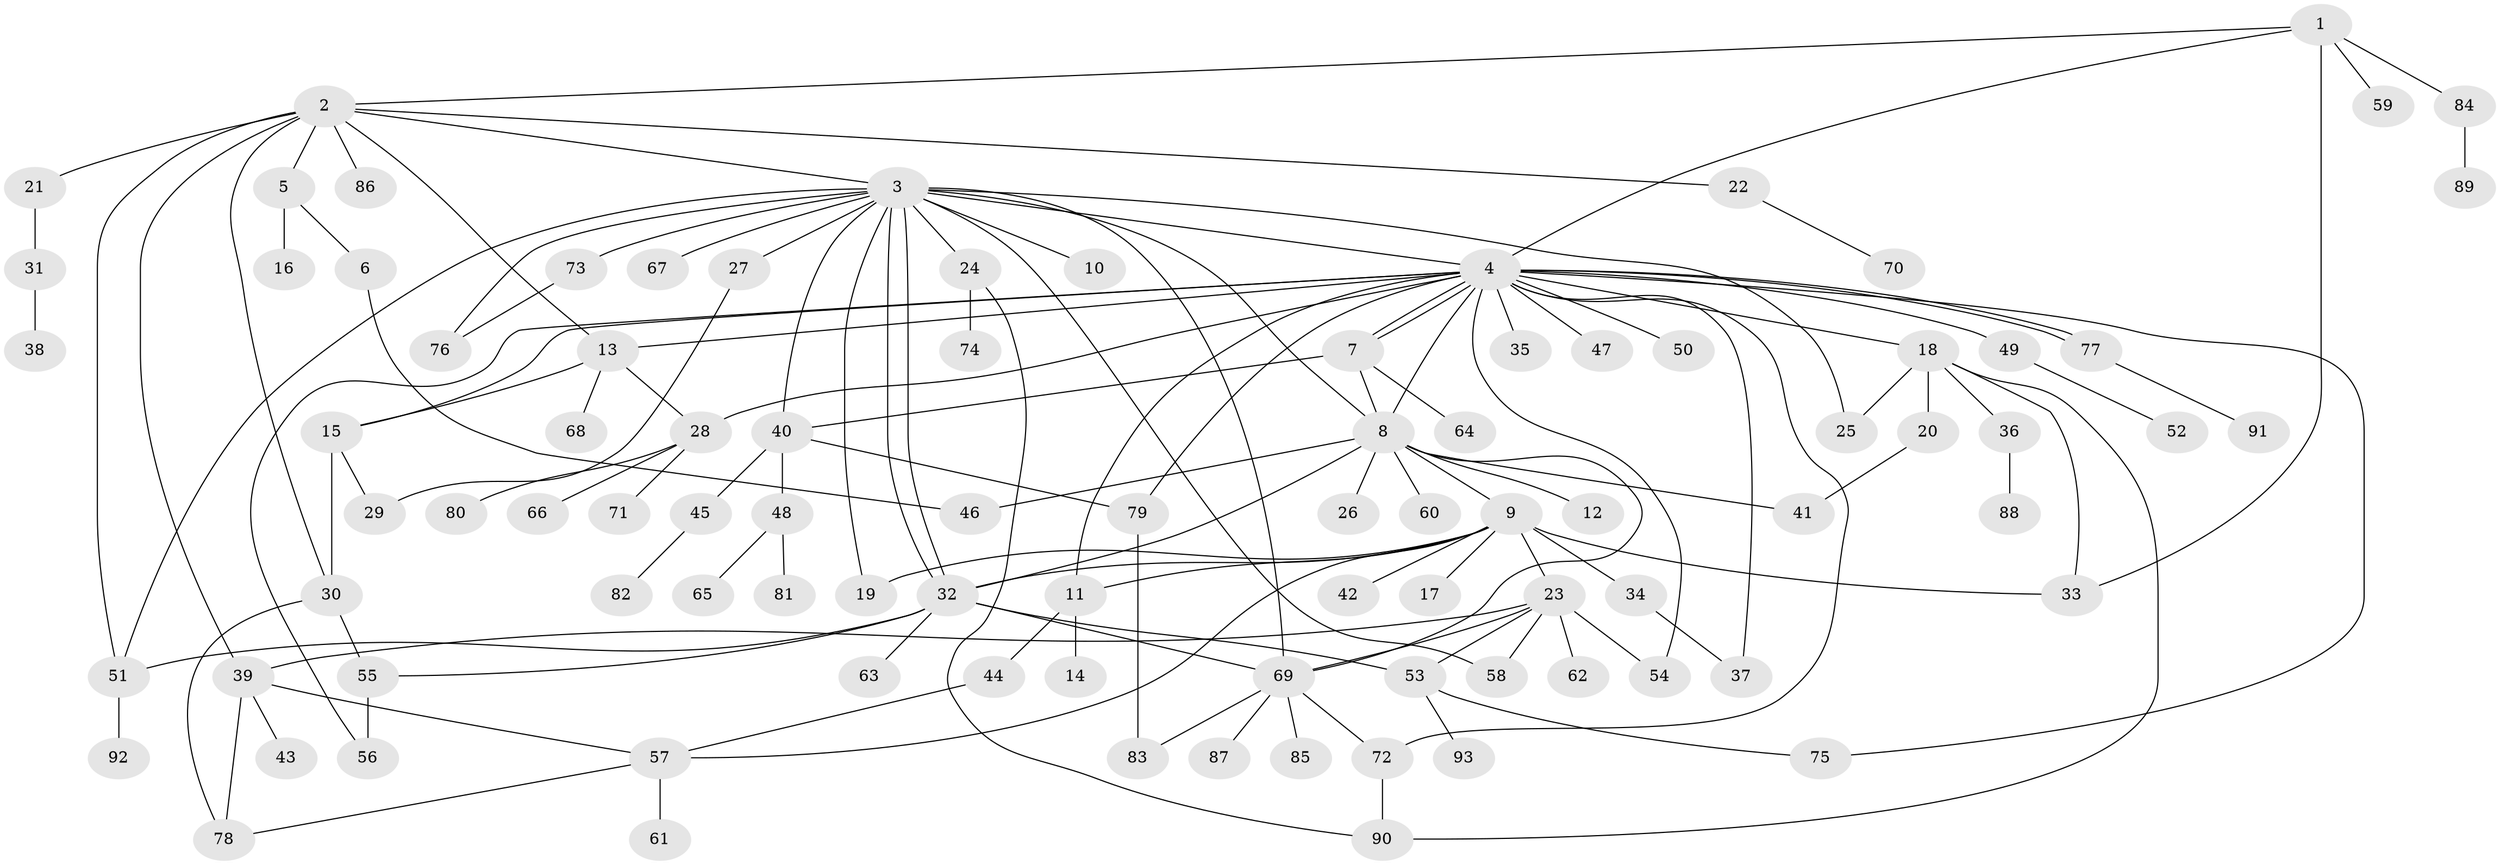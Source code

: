 // Generated by graph-tools (version 1.1) at 2025/47/03/09/25 04:47:48]
// undirected, 93 vertices, 136 edges
graph export_dot {
graph [start="1"]
  node [color=gray90,style=filled];
  1;
  2;
  3;
  4;
  5;
  6;
  7;
  8;
  9;
  10;
  11;
  12;
  13;
  14;
  15;
  16;
  17;
  18;
  19;
  20;
  21;
  22;
  23;
  24;
  25;
  26;
  27;
  28;
  29;
  30;
  31;
  32;
  33;
  34;
  35;
  36;
  37;
  38;
  39;
  40;
  41;
  42;
  43;
  44;
  45;
  46;
  47;
  48;
  49;
  50;
  51;
  52;
  53;
  54;
  55;
  56;
  57;
  58;
  59;
  60;
  61;
  62;
  63;
  64;
  65;
  66;
  67;
  68;
  69;
  70;
  71;
  72;
  73;
  74;
  75;
  76;
  77;
  78;
  79;
  80;
  81;
  82;
  83;
  84;
  85;
  86;
  87;
  88;
  89;
  90;
  91;
  92;
  93;
  1 -- 2;
  1 -- 4;
  1 -- 33;
  1 -- 59;
  1 -- 84;
  2 -- 3;
  2 -- 5;
  2 -- 13;
  2 -- 21;
  2 -- 22;
  2 -- 30;
  2 -- 39;
  2 -- 51;
  2 -- 86;
  3 -- 4;
  3 -- 8;
  3 -- 10;
  3 -- 19;
  3 -- 24;
  3 -- 25;
  3 -- 27;
  3 -- 32;
  3 -- 32;
  3 -- 40;
  3 -- 51;
  3 -- 58;
  3 -- 67;
  3 -- 69;
  3 -- 73;
  3 -- 76;
  4 -- 7;
  4 -- 7;
  4 -- 8;
  4 -- 11;
  4 -- 13;
  4 -- 15;
  4 -- 18;
  4 -- 28;
  4 -- 35;
  4 -- 37;
  4 -- 47;
  4 -- 49;
  4 -- 50;
  4 -- 54;
  4 -- 56;
  4 -- 72;
  4 -- 75;
  4 -- 77;
  4 -- 77;
  4 -- 79;
  5 -- 6;
  5 -- 16;
  6 -- 46;
  7 -- 8;
  7 -- 40;
  7 -- 64;
  8 -- 9;
  8 -- 12;
  8 -- 26;
  8 -- 32;
  8 -- 41;
  8 -- 46;
  8 -- 60;
  8 -- 69;
  9 -- 11;
  9 -- 17;
  9 -- 19;
  9 -- 23;
  9 -- 32;
  9 -- 33;
  9 -- 34;
  9 -- 42;
  9 -- 57;
  11 -- 14;
  11 -- 44;
  13 -- 15;
  13 -- 28;
  13 -- 68;
  15 -- 29;
  15 -- 30;
  18 -- 20;
  18 -- 25;
  18 -- 33;
  18 -- 36;
  18 -- 90;
  20 -- 41;
  21 -- 31;
  22 -- 70;
  23 -- 39;
  23 -- 53;
  23 -- 54;
  23 -- 58;
  23 -- 62;
  23 -- 69;
  24 -- 74;
  24 -- 90;
  27 -- 29;
  28 -- 66;
  28 -- 71;
  28 -- 80;
  30 -- 55;
  30 -- 78;
  31 -- 38;
  32 -- 51;
  32 -- 53;
  32 -- 55;
  32 -- 63;
  32 -- 69;
  34 -- 37;
  36 -- 88;
  39 -- 43;
  39 -- 57;
  39 -- 78;
  40 -- 45;
  40 -- 48;
  40 -- 79;
  44 -- 57;
  45 -- 82;
  48 -- 65;
  48 -- 81;
  49 -- 52;
  51 -- 92;
  53 -- 75;
  53 -- 93;
  55 -- 56;
  57 -- 61;
  57 -- 78;
  69 -- 72;
  69 -- 83;
  69 -- 85;
  69 -- 87;
  72 -- 90;
  73 -- 76;
  77 -- 91;
  79 -- 83;
  84 -- 89;
}
